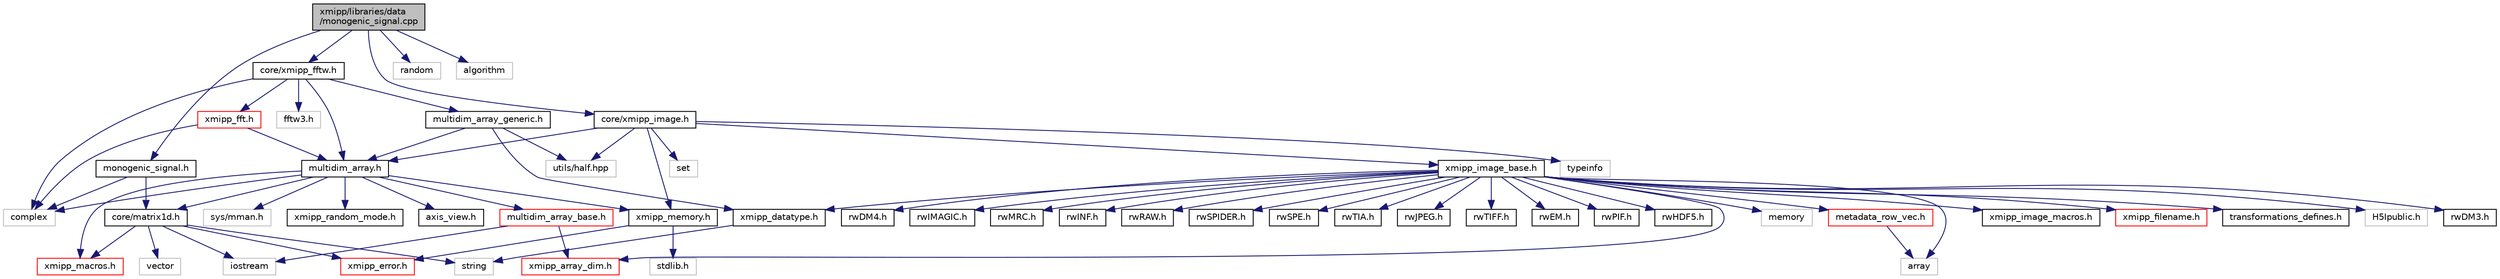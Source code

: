 digraph "xmipp/libraries/data/monogenic_signal.cpp"
{
  edge [fontname="Helvetica",fontsize="10",labelfontname="Helvetica",labelfontsize="10"];
  node [fontname="Helvetica",fontsize="10",shape=record];
  Node0 [label="xmipp/libraries/data\l/monogenic_signal.cpp",height=0.2,width=0.4,color="black", fillcolor="grey75", style="filled", fontcolor="black"];
  Node0 -> Node1 [color="midnightblue",fontsize="10",style="solid",fontname="Helvetica"];
  Node1 [label="monogenic_signal.h",height=0.2,width=0.4,color="black", fillcolor="white", style="filled",URL="$monogenic__signal_8h.html"];
  Node1 -> Node2 [color="midnightblue",fontsize="10",style="solid",fontname="Helvetica"];
  Node2 [label="complex",height=0.2,width=0.4,color="grey75", fillcolor="white", style="filled"];
  Node1 -> Node3 [color="midnightblue",fontsize="10",style="solid",fontname="Helvetica"];
  Node3 [label="core/matrix1d.h",height=0.2,width=0.4,color="black", fillcolor="white", style="filled",URL="$matrix1d_8h.html"];
  Node3 -> Node4 [color="midnightblue",fontsize="10",style="solid",fontname="Helvetica"];
  Node4 [label="iostream",height=0.2,width=0.4,color="grey75", fillcolor="white", style="filled"];
  Node3 -> Node5 [color="midnightblue",fontsize="10",style="solid",fontname="Helvetica"];
  Node5 [label="string",height=0.2,width=0.4,color="grey75", fillcolor="white", style="filled"];
  Node3 -> Node6 [color="midnightblue",fontsize="10",style="solid",fontname="Helvetica"];
  Node6 [label="vector",height=0.2,width=0.4,color="grey75", fillcolor="white", style="filled"];
  Node3 -> Node7 [color="midnightblue",fontsize="10",style="solid",fontname="Helvetica"];
  Node7 [label="xmipp_error.h",height=0.2,width=0.4,color="red", fillcolor="white", style="filled",URL="$xmipp__error_8h.html"];
  Node3 -> Node11 [color="midnightblue",fontsize="10",style="solid",fontname="Helvetica"];
  Node11 [label="xmipp_macros.h",height=0.2,width=0.4,color="red", fillcolor="white", style="filled",URL="$xmipp__macros_8h.html"];
  Node0 -> Node14 [color="midnightblue",fontsize="10",style="solid",fontname="Helvetica"];
  Node14 [label="core/xmipp_image.h",height=0.2,width=0.4,color="black", fillcolor="white", style="filled",URL="$xmipp__image_8h.html"];
  Node14 -> Node15 [color="midnightblue",fontsize="10",style="solid",fontname="Helvetica"];
  Node15 [label="typeinfo",height=0.2,width=0.4,color="grey75", fillcolor="white", style="filled"];
  Node14 -> Node16 [color="midnightblue",fontsize="10",style="solid",fontname="Helvetica"];
  Node16 [label="set",height=0.2,width=0.4,color="grey75", fillcolor="white", style="filled"];
  Node14 -> Node17 [color="midnightblue",fontsize="10",style="solid",fontname="Helvetica"];
  Node17 [label="multidim_array.h",height=0.2,width=0.4,color="black", fillcolor="white", style="filled",URL="$multidim__array_8h.html"];
  Node17 -> Node11 [color="midnightblue",fontsize="10",style="solid",fontname="Helvetica"];
  Node17 -> Node18 [color="midnightblue",fontsize="10",style="solid",fontname="Helvetica"];
  Node18 [label="sys/mman.h",height=0.2,width=0.4,color="grey75", fillcolor="white", style="filled"];
  Node17 -> Node2 [color="midnightblue",fontsize="10",style="solid",fontname="Helvetica"];
  Node17 -> Node3 [color="midnightblue",fontsize="10",style="solid",fontname="Helvetica"];
  Node17 -> Node19 [color="midnightblue",fontsize="10",style="solid",fontname="Helvetica"];
  Node19 [label="xmipp_random_mode.h",height=0.2,width=0.4,color="black", fillcolor="white", style="filled",URL="$xmipp__random__mode_8h.html"];
  Node17 -> Node20 [color="midnightblue",fontsize="10",style="solid",fontname="Helvetica"];
  Node20 [label="multidim_array_base.h",height=0.2,width=0.4,color="red", fillcolor="white", style="filled",URL="$multidim__array__base_8h.html"];
  Node20 -> Node4 [color="midnightblue",fontsize="10",style="solid",fontname="Helvetica"];
  Node20 -> Node22 [color="midnightblue",fontsize="10",style="solid",fontname="Helvetica"];
  Node22 [label="xmipp_array_dim.h",height=0.2,width=0.4,color="red", fillcolor="white", style="filled",URL="$xmipp__array__dim_8h.html"];
  Node17 -> Node24 [color="midnightblue",fontsize="10",style="solid",fontname="Helvetica"];
  Node24 [label="xmipp_memory.h",height=0.2,width=0.4,color="black", fillcolor="white", style="filled",URL="$xmipp__memory_8h.html"];
  Node24 -> Node25 [color="midnightblue",fontsize="10",style="solid",fontname="Helvetica"];
  Node25 [label="stdlib.h",height=0.2,width=0.4,color="grey75", fillcolor="white", style="filled"];
  Node24 -> Node7 [color="midnightblue",fontsize="10",style="solid",fontname="Helvetica"];
  Node17 -> Node26 [color="midnightblue",fontsize="10",style="solid",fontname="Helvetica"];
  Node26 [label="axis_view.h",height=0.2,width=0.4,color="black", fillcolor="white", style="filled",URL="$axis__view_8h.html"];
  Node14 -> Node27 [color="midnightblue",fontsize="10",style="solid",fontname="Helvetica"];
  Node27 [label="xmipp_image_base.h",height=0.2,width=0.4,color="black", fillcolor="white", style="filled",URL="$xmipp__image__base_8h.html"];
  Node27 -> Node28 [color="midnightblue",fontsize="10",style="solid",fontname="Helvetica"];
  Node28 [label="memory",height=0.2,width=0.4,color="grey75", fillcolor="white", style="filled"];
  Node27 -> Node29 [color="midnightblue",fontsize="10",style="solid",fontname="Helvetica"];
  Node29 [label="array",height=0.2,width=0.4,color="grey75", fillcolor="white", style="filled"];
  Node27 -> Node30 [color="midnightblue",fontsize="10",style="solid",fontname="Helvetica"];
  Node30 [label="xmipp_image_macros.h",height=0.2,width=0.4,color="black", fillcolor="white", style="filled",URL="$xmipp__image__macros_8h.html"];
  Node27 -> Node31 [color="midnightblue",fontsize="10",style="solid",fontname="Helvetica"];
  Node31 [label="xmipp_datatype.h",height=0.2,width=0.4,color="black", fillcolor="white", style="filled",URL="$xmipp__datatype_8h.html"];
  Node31 -> Node5 [color="midnightblue",fontsize="10",style="solid",fontname="Helvetica"];
  Node27 -> Node32 [color="midnightblue",fontsize="10",style="solid",fontname="Helvetica"];
  Node32 [label="metadata_row_vec.h",height=0.2,width=0.4,color="red", fillcolor="white", style="filled",URL="$metadata__row__vec_8h.html"];
  Node32 -> Node29 [color="midnightblue",fontsize="10",style="solid",fontname="Helvetica"];
  Node27 -> Node22 [color="midnightblue",fontsize="10",style="solid",fontname="Helvetica"];
  Node27 -> Node38 [color="midnightblue",fontsize="10",style="solid",fontname="Helvetica"];
  Node38 [label="xmipp_filename.h",height=0.2,width=0.4,color="red", fillcolor="white", style="filled",URL="$xmipp__filename_8h.html"];
  Node27 -> Node41 [color="midnightblue",fontsize="10",style="solid",fontname="Helvetica"];
  Node41 [label="transformations_defines.h",height=0.2,width=0.4,color="black", fillcolor="white", style="filled",URL="$transformations__defines_8h.html"];
  Node27 -> Node42 [color="midnightblue",fontsize="10",style="solid",fontname="Helvetica"];
  Node42 [label="H5Ipublic.h",height=0.2,width=0.4,color="grey75", fillcolor="white", style="filled"];
  Node27 -> Node43 [color="midnightblue",fontsize="10",style="solid",fontname="Helvetica"];
  Node43 [label="rwDM3.h",height=0.2,width=0.4,color="black", fillcolor="white", style="filled",URL="$rwDM3_8h.html"];
  Node27 -> Node44 [color="midnightblue",fontsize="10",style="solid",fontname="Helvetica"];
  Node44 [label="rwDM4.h",height=0.2,width=0.4,color="black", fillcolor="white", style="filled",URL="$rwDM4_8h.html"];
  Node27 -> Node45 [color="midnightblue",fontsize="10",style="solid",fontname="Helvetica"];
  Node45 [label="rwIMAGIC.h",height=0.2,width=0.4,color="black", fillcolor="white", style="filled",URL="$rwIMAGIC_8h.html"];
  Node27 -> Node46 [color="midnightblue",fontsize="10",style="solid",fontname="Helvetica"];
  Node46 [label="rwMRC.h",height=0.2,width=0.4,color="black", fillcolor="white", style="filled",URL="$rwMRC_8h.html"];
  Node27 -> Node47 [color="midnightblue",fontsize="10",style="solid",fontname="Helvetica"];
  Node47 [label="rwINF.h",height=0.2,width=0.4,color="black", fillcolor="white", style="filled",URL="$rwINF_8h.html"];
  Node27 -> Node48 [color="midnightblue",fontsize="10",style="solid",fontname="Helvetica"];
  Node48 [label="rwRAW.h",height=0.2,width=0.4,color="black", fillcolor="white", style="filled",URL="$rwRAW_8h.html"];
  Node27 -> Node49 [color="midnightblue",fontsize="10",style="solid",fontname="Helvetica"];
  Node49 [label="rwSPIDER.h",height=0.2,width=0.4,color="black", fillcolor="white", style="filled",URL="$rwSPIDER_8h.html"];
  Node27 -> Node50 [color="midnightblue",fontsize="10",style="solid",fontname="Helvetica"];
  Node50 [label="rwSPE.h",height=0.2,width=0.4,color="black", fillcolor="white", style="filled",URL="$rwSPE_8h.html"];
  Node27 -> Node51 [color="midnightblue",fontsize="10",style="solid",fontname="Helvetica"];
  Node51 [label="rwTIA.h",height=0.2,width=0.4,color="black", fillcolor="white", style="filled",URL="$rwTIA_8h.html"];
  Node27 -> Node52 [color="midnightblue",fontsize="10",style="solid",fontname="Helvetica"];
  Node52 [label="rwJPEG.h",height=0.2,width=0.4,color="black", fillcolor="white", style="filled",URL="$rwJPEG_8h.html"];
  Node27 -> Node53 [color="midnightblue",fontsize="10",style="solid",fontname="Helvetica"];
  Node53 [label="rwTIFF.h",height=0.2,width=0.4,color="black", fillcolor="white", style="filled",URL="$rwTIFF_8h.html"];
  Node27 -> Node54 [color="midnightblue",fontsize="10",style="solid",fontname="Helvetica"];
  Node54 [label="rwEM.h",height=0.2,width=0.4,color="black", fillcolor="white", style="filled",URL="$rwEM_8h.html"];
  Node27 -> Node55 [color="midnightblue",fontsize="10",style="solid",fontname="Helvetica"];
  Node55 [label="rwPIF.h",height=0.2,width=0.4,color="black", fillcolor="white", style="filled",URL="$rwPIF_8h.html"];
  Node27 -> Node56 [color="midnightblue",fontsize="10",style="solid",fontname="Helvetica"];
  Node56 [label="rwHDF5.h",height=0.2,width=0.4,color="black", fillcolor="white", style="filled",URL="$rwHDF5_8h.html"];
  Node14 -> Node24 [color="midnightblue",fontsize="10",style="solid",fontname="Helvetica"];
  Node14 -> Node57 [color="midnightblue",fontsize="10",style="solid",fontname="Helvetica"];
  Node57 [label="utils/half.hpp",height=0.2,width=0.4,color="grey75", fillcolor="white", style="filled"];
  Node0 -> Node58 [color="midnightblue",fontsize="10",style="solid",fontname="Helvetica"];
  Node58 [label="core/xmipp_fftw.h",height=0.2,width=0.4,color="black", fillcolor="white", style="filled",URL="$xmipp__fftw_8h.html"];
  Node58 -> Node2 [color="midnightblue",fontsize="10",style="solid",fontname="Helvetica"];
  Node58 -> Node59 [color="midnightblue",fontsize="10",style="solid",fontname="Helvetica"];
  Node59 [label="fftw3.h",height=0.2,width=0.4,color="grey75", fillcolor="white", style="filled"];
  Node58 -> Node17 [color="midnightblue",fontsize="10",style="solid",fontname="Helvetica"];
  Node58 -> Node60 [color="midnightblue",fontsize="10",style="solid",fontname="Helvetica"];
  Node60 [label="multidim_array_generic.h",height=0.2,width=0.4,color="black", fillcolor="white", style="filled",URL="$multidim__array__generic_8h.html"];
  Node60 -> Node31 [color="midnightblue",fontsize="10",style="solid",fontname="Helvetica"];
  Node60 -> Node17 [color="midnightblue",fontsize="10",style="solid",fontname="Helvetica"];
  Node60 -> Node57 [color="midnightblue",fontsize="10",style="solid",fontname="Helvetica"];
  Node58 -> Node61 [color="midnightblue",fontsize="10",style="solid",fontname="Helvetica"];
  Node61 [label="xmipp_fft.h",height=0.2,width=0.4,color="red", fillcolor="white", style="filled",URL="$xmipp__fft_8h.html"];
  Node61 -> Node2 [color="midnightblue",fontsize="10",style="solid",fontname="Helvetica"];
  Node61 -> Node17 [color="midnightblue",fontsize="10",style="solid",fontname="Helvetica"];
  Node0 -> Node64 [color="midnightblue",fontsize="10",style="solid",fontname="Helvetica"];
  Node64 [label="random",height=0.2,width=0.4,color="grey75", fillcolor="white", style="filled"];
  Node0 -> Node65 [color="midnightblue",fontsize="10",style="solid",fontname="Helvetica"];
  Node65 [label="algorithm",height=0.2,width=0.4,color="grey75", fillcolor="white", style="filled"];
}

